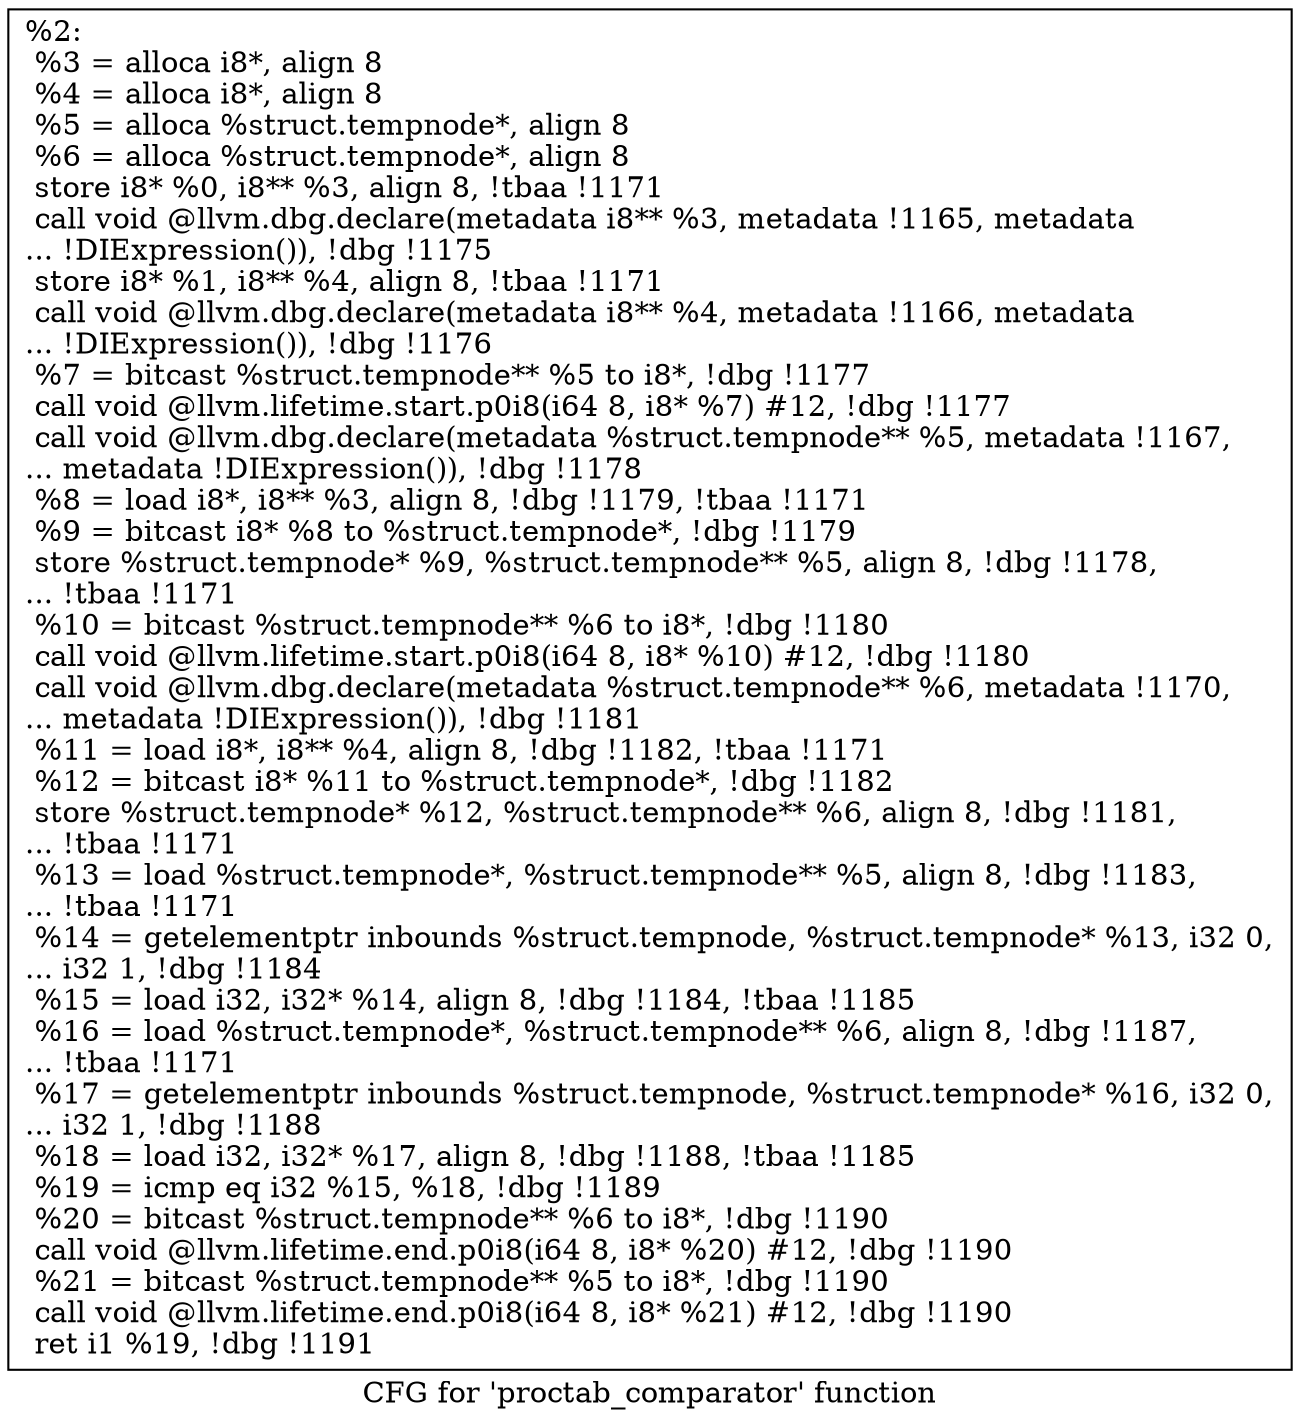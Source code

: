 digraph "CFG for 'proctab_comparator' function" {
	label="CFG for 'proctab_comparator' function";

	Node0x1780080 [shape=record,label="{%2:\l  %3 = alloca i8*, align 8\l  %4 = alloca i8*, align 8\l  %5 = alloca %struct.tempnode*, align 8\l  %6 = alloca %struct.tempnode*, align 8\l  store i8* %0, i8** %3, align 8, !tbaa !1171\l  call void @llvm.dbg.declare(metadata i8** %3, metadata !1165, metadata\l... !DIExpression()), !dbg !1175\l  store i8* %1, i8** %4, align 8, !tbaa !1171\l  call void @llvm.dbg.declare(metadata i8** %4, metadata !1166, metadata\l... !DIExpression()), !dbg !1176\l  %7 = bitcast %struct.tempnode** %5 to i8*, !dbg !1177\l  call void @llvm.lifetime.start.p0i8(i64 8, i8* %7) #12, !dbg !1177\l  call void @llvm.dbg.declare(metadata %struct.tempnode** %5, metadata !1167,\l... metadata !DIExpression()), !dbg !1178\l  %8 = load i8*, i8** %3, align 8, !dbg !1179, !tbaa !1171\l  %9 = bitcast i8* %8 to %struct.tempnode*, !dbg !1179\l  store %struct.tempnode* %9, %struct.tempnode** %5, align 8, !dbg !1178,\l... !tbaa !1171\l  %10 = bitcast %struct.tempnode** %6 to i8*, !dbg !1180\l  call void @llvm.lifetime.start.p0i8(i64 8, i8* %10) #12, !dbg !1180\l  call void @llvm.dbg.declare(metadata %struct.tempnode** %6, metadata !1170,\l... metadata !DIExpression()), !dbg !1181\l  %11 = load i8*, i8** %4, align 8, !dbg !1182, !tbaa !1171\l  %12 = bitcast i8* %11 to %struct.tempnode*, !dbg !1182\l  store %struct.tempnode* %12, %struct.tempnode** %6, align 8, !dbg !1181,\l... !tbaa !1171\l  %13 = load %struct.tempnode*, %struct.tempnode** %5, align 8, !dbg !1183,\l... !tbaa !1171\l  %14 = getelementptr inbounds %struct.tempnode, %struct.tempnode* %13, i32 0,\l... i32 1, !dbg !1184\l  %15 = load i32, i32* %14, align 8, !dbg !1184, !tbaa !1185\l  %16 = load %struct.tempnode*, %struct.tempnode** %6, align 8, !dbg !1187,\l... !tbaa !1171\l  %17 = getelementptr inbounds %struct.tempnode, %struct.tempnode* %16, i32 0,\l... i32 1, !dbg !1188\l  %18 = load i32, i32* %17, align 8, !dbg !1188, !tbaa !1185\l  %19 = icmp eq i32 %15, %18, !dbg !1189\l  %20 = bitcast %struct.tempnode** %6 to i8*, !dbg !1190\l  call void @llvm.lifetime.end.p0i8(i64 8, i8* %20) #12, !dbg !1190\l  %21 = bitcast %struct.tempnode** %5 to i8*, !dbg !1190\l  call void @llvm.lifetime.end.p0i8(i64 8, i8* %21) #12, !dbg !1190\l  ret i1 %19, !dbg !1191\l}"];
}
